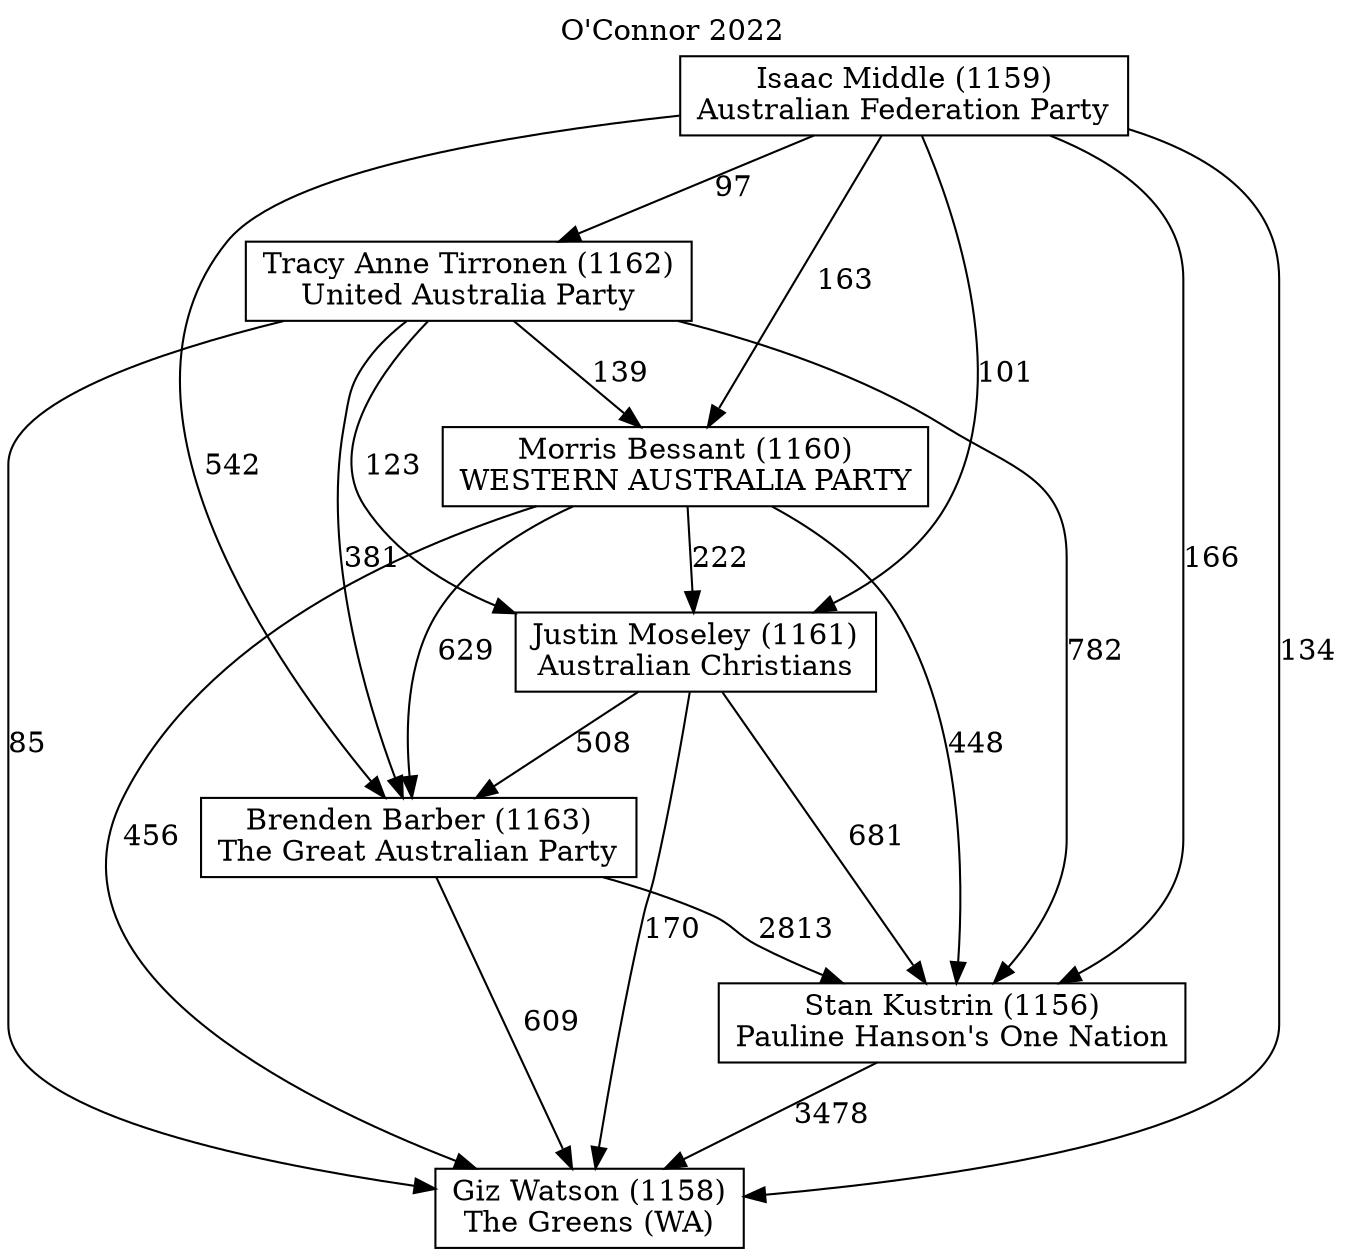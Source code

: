 // House preference flow
digraph "Giz Watson (1158)_O'Connor_2022" {
	graph [label="O'Connor 2022" labelloc=t mclimit=10]
	node [shape=box]
	"Brenden Barber (1163)" [label="Brenden Barber (1163)
The Great Australian Party"]
	"Giz Watson (1158)" [label="Giz Watson (1158)
The Greens (WA)"]
	"Isaac Middle (1159)" [label="Isaac Middle (1159)
Australian Federation Party"]
	"Justin Moseley (1161)" [label="Justin Moseley (1161)
Australian Christians"]
	"Morris Bessant (1160)" [label="Morris Bessant (1160)
WESTERN AUSTRALIA PARTY"]
	"Stan Kustrin (1156)" [label="Stan Kustrin (1156)
Pauline Hanson's One Nation"]
	"Tracy Anne Tirronen (1162)" [label="Tracy Anne Tirronen (1162)
United Australia Party"]
	"Brenden Barber (1163)" -> "Giz Watson (1158)" [label=609]
	"Brenden Barber (1163)" -> "Stan Kustrin (1156)" [label=2813]
	"Isaac Middle (1159)" -> "Brenden Barber (1163)" [label=542]
	"Isaac Middle (1159)" -> "Giz Watson (1158)" [label=134]
	"Isaac Middle (1159)" -> "Justin Moseley (1161)" [label=101]
	"Isaac Middle (1159)" -> "Morris Bessant (1160)" [label=163]
	"Isaac Middle (1159)" -> "Stan Kustrin (1156)" [label=166]
	"Isaac Middle (1159)" -> "Tracy Anne Tirronen (1162)" [label=97]
	"Justin Moseley (1161)" -> "Brenden Barber (1163)" [label=508]
	"Justin Moseley (1161)" -> "Giz Watson (1158)" [label=170]
	"Justin Moseley (1161)" -> "Stan Kustrin (1156)" [label=681]
	"Morris Bessant (1160)" -> "Brenden Barber (1163)" [label=629]
	"Morris Bessant (1160)" -> "Giz Watson (1158)" [label=456]
	"Morris Bessant (1160)" -> "Justin Moseley (1161)" [label=222]
	"Morris Bessant (1160)" -> "Stan Kustrin (1156)" [label=448]
	"Stan Kustrin (1156)" -> "Giz Watson (1158)" [label=3478]
	"Tracy Anne Tirronen (1162)" -> "Brenden Barber (1163)" [label=381]
	"Tracy Anne Tirronen (1162)" -> "Giz Watson (1158)" [label=85]
	"Tracy Anne Tirronen (1162)" -> "Justin Moseley (1161)" [label=123]
	"Tracy Anne Tirronen (1162)" -> "Morris Bessant (1160)" [label=139]
	"Tracy Anne Tirronen (1162)" -> "Stan Kustrin (1156)" [label=782]
}
